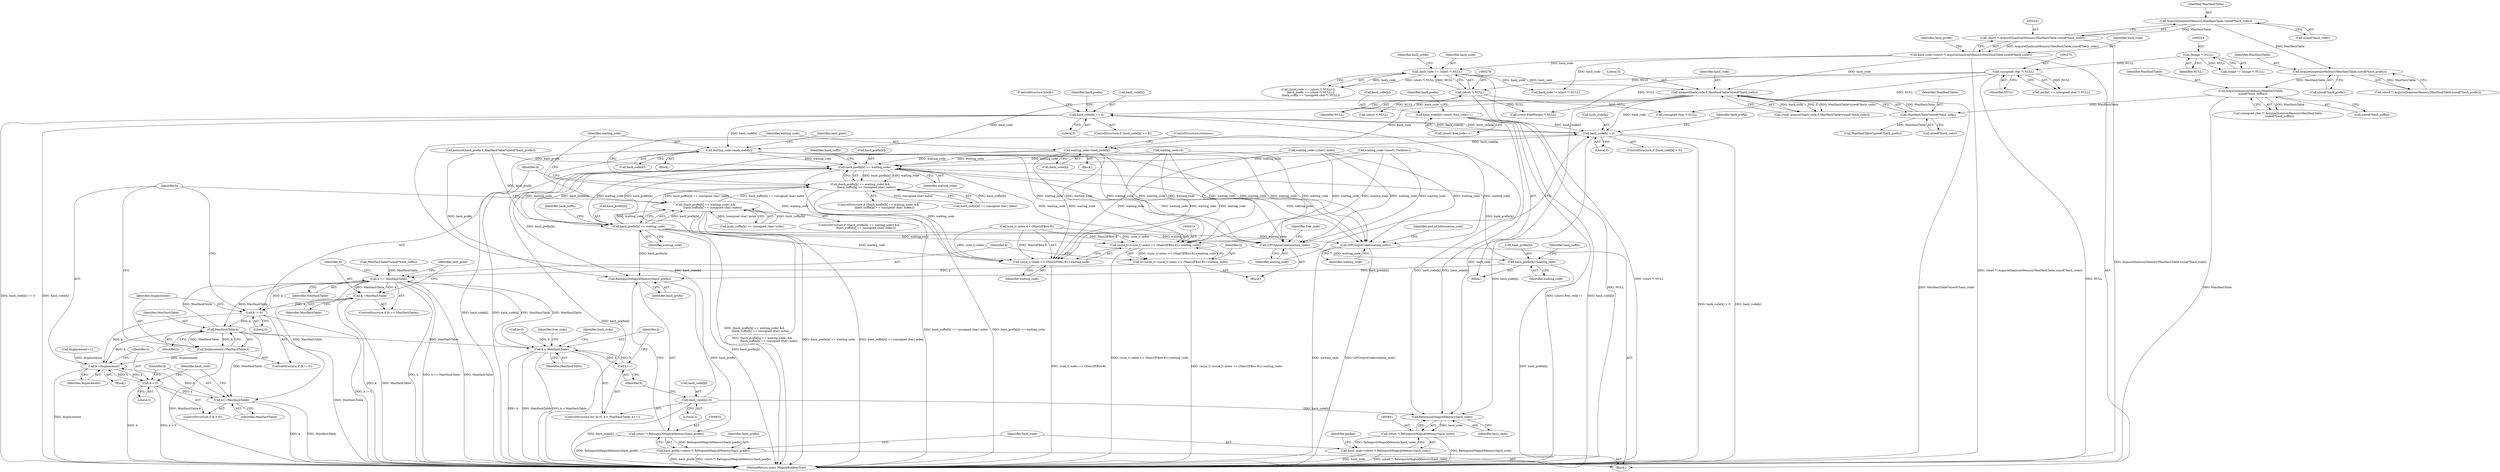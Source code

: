 digraph "0_ImageMagick6_19651f3db63fa1511ed83a348c4c82fa553f8d01@array" {
"1000592" [label="(Call,hash_code[k] == 0)"];
"1000352" [label="(Call,memset(hash_code,0,MaxHashTable*sizeof(*hash_code)))"];
"1000238" [label="(Call,hash_code=(short *) AcquireQuantumMemory(MaxHashTable,sizeof(*hash_code)))"];
"1000240" [label="(Call,(short *) AcquireQuantumMemory(MaxHashTable,sizeof(*hash_code)))"];
"1000242" [label="(Call,AcquireQuantumMemory(MaxHashTable,sizeof(*hash_code)))"];
"1000273" [label="(Call,hash_code == (short *) NULL)"];
"1000275" [label="(Call,(short *) NULL)"];
"1000269" [label="(Call,(unsigned char *) NULL)"];
"1000223" [label="(Call,(Image *) NULL)"];
"1000355" [label="(Call,MaxHashTable*sizeof(*hash_code))"];
"1000260" [label="(Call,AcquireQuantumMemory(MaxHashTable,\n    sizeof(*hash_suffix)))"];
"1000251" [label="(Call,AcquireQuantumMemory(MaxHashTable,sizeof(*hash_prefix)))"];
"1000543" [label="(Call,hash_code[k] > 0)"];
"1000634" [label="(Call,hash_code[k]=(short) free_code++)"];
"1000665" [label="(Call,hash_code[k]=0)"];
"1000592" [label="(Call,hash_code[k] == 0)"];
"1000564" [label="(Call,waiting_code=hash_code[k])"];
"1000518" [label="(Call,(ssize_t) (((size_t) index << (MaxGIFBits-8))+waiting_code))"];
"1000516" [label="(Call,k=(ssize_t) (((size_t) index << (MaxGIFBits-8))+waiting_code))"];
"1000530" [label="(Call,k >= MaxHashTable)"];
"1000533" [label="(Call,k-=MaxHashTable)"];
"1000571" [label="(Call,k != 0)"];
"1000576" [label="(Call,MaxHashTable-k)"];
"1000574" [label="(Call,displacement=MaxHashTable-k)"];
"1000581" [label="(Call,k-=displacement)"];
"1000585" [label="(Call,k < 0)"];
"1000588" [label="(Call,k+=MaxHashTable)"];
"1000660" [label="(Call,k < MaxHashTable)"];
"1000663" [label="(Call,k++)"];
"1000520" [label="(Call,((size_t) index << (MaxGIFBits-8))+waiting_code)"];
"1000551" [label="(Call,hash_prefix[k] == waiting_code)"];
"1000550" [label="(Call,(hash_prefix[k] == waiting_code) &&\n              (hash_suffix[k] == (unsigned char) index))"];
"1000599" [label="(Call,(hash_prefix[k] == waiting_code) &&\n                (hash_suffix[k] == (unsigned char) index))"];
"1000600" [label="(Call,hash_prefix[k] == waiting_code)"];
"1000627" [label="(Call,GIFOutputCode(waiting_code))"];
"1000642" [label="(Call,hash_prefix[k]=waiting_code)"];
"1000836" [label="(Call,RelinquishMagickMemory(hash_prefix))"];
"1000834" [label="(Call,(short *) RelinquishMagickMemory(hash_prefix))"];
"1000832" [label="(Call,hash_prefix=(short *) RelinquishMagickMemory(hash_prefix))"];
"1000768" [label="(Call,GIFOutputCode(waiting_code))"];
"1000613" [label="(Call,waiting_code=hash_code[k])"];
"1000842" [label="(Call,RelinquishMagickMemory(hash_code))"];
"1000840" [label="(Call,(short *) RelinquishMagickMemory(hash_code))"];
"1000838" [label="(Call,hash_code=(short *) RelinquishMagickMemory(hash_code))"];
"1000576" [label="(Call,MaxHashTable-k)"];
"1000660" [label="(Call,k < MaxHashTable)"];
"1000275" [label="(Call,(short *) NULL)"];
"1000277" [label="(Identifier,NULL)"];
"1000544" [label="(Call,hash_code[k])"];
"1000597" [label="(ControlStructure,break;)"];
"1000600" [label="(Call,hash_prefix[k] == waiting_code)"];
"1000573" [label="(Literal,0)"];
"1000252" [label="(Identifier,MaxHashTable)"];
"1000768" [label="(Call,GIFOutputCode(waiting_code))"];
"1000663" [label="(Call,k++)"];
"1000642" [label="(Call,hash_prefix[k]=waiting_code)"];
"1000552" [label="(Call,hash_prefix[k])"];
"1000357" [label="(Call,sizeof(*hash_code))"];
"1000604" [label="(Identifier,waiting_code)"];
"1000272" [label="(Call,(hash_code == (short *) NULL) ||\n      (hash_prefix == (short *) NULL) ||\n      (hash_suffix == (unsigned char *) NULL))"];
"1000547" [label="(Literal,0)"];
"1000615" [label="(Call,hash_code[k])"];
"1000375" [label="(Call,MaxHashTable*sizeof(*hash_suffix))"];
"1000260" [label="(Call,AcquireQuantumMemory(MaxHashTable,\n    sizeof(*hash_suffix)))"];
"1000553" [label="(Identifier,hash_prefix)"];
"1000473" [label="(Call,waiting_code=(short) (*indexes))"];
"1000362" [label="(Call,memset(hash_prefix,0,MaxHashTable*sizeof(*hash_prefix)))"];
"1000225" [label="(Identifier,NULL)"];
"1000836" [label="(Call,RelinquishMagickMemory(hash_prefix))"];
"1000355" [label="(Call,MaxHashTable*sizeof(*hash_code))"];
"1000664" [label="(Identifier,k)"];
"1000612" [label="(Block,)"];
"1000628" [label="(Identifier,waiting_code)"];
"1000594" [label="(Identifier,hash_code)"];
"1000423" [label="(Call,waiting_code=0)"];
"1000662" [label="(Identifier,MaxHashTable)"];
"1000460" [label="(Call,(const PixelPacket *) NULL)"];
"1000570" [label="(ControlStructure,if (k != 0))"];
"1000116" [label="(Block,)"];
"1000258" [label="(Call,(unsigned char *) AcquireQuantumMemory(MaxHashTable,\n    sizeof(*hash_suffix)))"];
"1000596" [label="(Literal,0)"];
"1000520" [label="(Call,((size_t) index << (MaxGIFBits-8))+waiting_code)"];
"1000834" [label="(Call,(short *) RelinquishMagickMemory(hash_prefix))"];
"1000649" [label="(Identifier,hash_suffix)"];
"1000564" [label="(Call,waiting_code=hash_code[k])"];
"1000669" [label="(Literal,0)"];
"1000769" [label="(Identifier,waiting_code)"];
"1000671" [label="(Identifier,free_code)"];
"1000592" [label="(Call,hash_code[k] == 0)"];
"1000517" [label="(Identifier,k)"];
"1000542" [label="(ControlStructure,if (hash_code[k] > 0))"];
"1000832" [label="(Call,hash_prefix=(short *) RelinquishMagickMemory(hash_prefix))"];
"1000253" [label="(Call,sizeof(*hash_prefix))"];
"1000565" [label="(Identifier,waiting_code)"];
"1000261" [label="(Identifier,MaxHashTable)"];
"1000537" [label="(Identifier,next_pixel)"];
"1000550" [label="(Call,(hash_prefix[k] == waiting_code) &&\n              (hash_suffix[k] == (unsigned char) index))"];
"1000588" [label="(Call,k+=MaxHashTable)"];
"1000571" [label="(Call,k != 0)"];
"1000577" [label="(Identifier,MaxHashTable)"];
"1000555" [label="(Identifier,waiting_code)"];
"1000352" [label="(Call,memset(hash_code,0,MaxHashTable*sizeof(*hash_code)))"];
"1000242" [label="(Call,AcquireQuantumMemory(MaxHashTable,sizeof(*hash_code)))"];
"1000843" [label="(Identifier,hash_code)"];
"1000530" [label="(Call,k >= MaxHashTable)"];
"1000635" [label="(Call,hash_code[k])"];
"1000350" [label="(Call,(void) memset(hash_code,0,MaxHashTable*sizeof(*hash_code)))"];
"1000303" [label="(Call,hash_code != (short *) NULL)"];
"1000656" [label="(ControlStructure,for (k=0; k < MaxHashTable; k++))"];
"1000543" [label="(Call,hash_code[k] > 0)"];
"1000549" [label="(ControlStructure,if ((hash_prefix[k] == waiting_code) &&\n              (hash_suffix[k] == (unsigned char) index)))"];
"1000634" [label="(Call,hash_code[k]=(short) free_code++)"];
"1000586" [label="(Identifier,k)"];
"1000643" [label="(Call,hash_prefix[k])"];
"1000582" [label="(Identifier,k)"];
"1000267" [label="(Call,packet == (unsigned char *) NULL)"];
"1000532" [label="(Identifier,MaxHashTable)"];
"1000613" [label="(Call,waiting_code=hash_code[k])"];
"1000535" [label="(Identifier,MaxHashTable)"];
"1000585" [label="(Call,k < 0)"];
"1000627" [label="(Call,GIFOutputCode(waiting_code))"];
"1000558" [label="(Identifier,hash_suffix)"];
"1000583" [label="(Identifier,displacement)"];
"1000569" [label="(ControlStructure,continue;)"];
"1000638" [label="(Call,(short) free_code++)"];
"1000534" [label="(Identifier,k)"];
"1000521" [label="(Call,(size_t) index << (MaxGIFBits-8))"];
"1000644" [label="(Identifier,hash_prefix)"];
"1000269" [label="(Call,(unsigned char *) NULL)"];
"1000240" [label="(Call,(short *) AcquireQuantumMemory(MaxHashTable,sizeof(*hash_code)))"];
"1000531" [label="(Identifier,k)"];
"1000771" [label="(Identifier,end_of_information_code)"];
"1000248" [label="(Identifier,hash_prefix)"];
"1000587" [label="(Literal,0)"];
"1000666" [label="(Call,hash_code[k])"];
"1000244" [label="(Call,sizeof(*hash_code))"];
"1000837" [label="(Identifier,hash_prefix)"];
"1000614" [label="(Identifier,waiting_code)"];
"1000619" [label="(Identifier,next_pixel)"];
"1000516" [label="(Call,k=(ssize_t) (((size_t) index << (MaxGIFBits-8))+waiting_code))"];
"1000667" [label="(Identifier,hash_code)"];
"1000518" [label="(Call,(ssize_t) (((size_t) index << (MaxGIFBits-8))+waiting_code))"];
"1000607" [label="(Identifier,hash_suffix)"];
"1000271" [label="(Identifier,NULL)"];
"1000238" [label="(Call,hash_code=(short *) AcquireQuantumMemory(MaxHashTable,sizeof(*hash_code)))"];
"1000539" [label="(Call,displacement=1)"];
"1000293" [label="(Call,(unsigned char *) NULL)"];
"1000223" [label="(Call,(Image *) NULL)"];
"1000661" [label="(Identifier,k)"];
"1000365" [label="(Call,MaxHashTable*sizeof(*hash_prefix))"];
"1000665" [label="(Call,hash_code[k]=0)"];
"1000633" [label="(Block,)"];
"1000574" [label="(Call,displacement=MaxHashTable-k)"];
"1000572" [label="(Identifier,k)"];
"1000833" [label="(Identifier,hash_prefix)"];
"1000563" [label="(Block,)"];
"1000602" [label="(Identifier,hash_prefix)"];
"1000842" [label="(Call,RelinquishMagickMemory(hash_code))"];
"1000591" [label="(ControlStructure,if (hash_code[k] == 0))"];
"1000684" [label="(Call,waiting_code=(short) index)"];
"1000590" [label="(Identifier,MaxHashTable)"];
"1000262" [label="(Call,sizeof(*hash_suffix))"];
"1000605" [label="(Call,hash_suffix[k] == (unsigned char) index)"];
"1000529" [label="(ControlStructure,if (k >= MaxHashTable))"];
"1000580" [label="(Block,)"];
"1000646" [label="(Identifier,waiting_code)"];
"1000239" [label="(Identifier,hash_code)"];
"1000575" [label="(Identifier,displacement)"];
"1000280" [label="(Identifier,hash_prefix)"];
"1000599" [label="(Call,(hash_prefix[k] == waiting_code) &&\n                (hash_suffix[k] == (unsigned char) index))"];
"1000598" [label="(ControlStructure,if ((hash_prefix[k] == waiting_code) &&\n                (hash_suffix[k] == (unsigned char) index)))"];
"1000589" [label="(Identifier,k)"];
"1000584" [label="(ControlStructure,if (k < 0))"];
"1000581" [label="(Call,k-=displacement)"];
"1000840" [label="(Call,(short *) RelinquishMagickMemory(hash_code))"];
"1000354" [label="(Literal,0)"];
"1000578" [label="(Identifier,k)"];
"1000251" [label="(Call,AcquireQuantumMemory(MaxHashTable,sizeof(*hash_prefix)))"];
"1000852" [label="(MethodReturn,static MagickBooleanType)"];
"1000839" [label="(Identifier,hash_code)"];
"1000281" [label="(Call,(short *) NULL)"];
"1000601" [label="(Call,hash_prefix[k])"];
"1000566" [label="(Call,hash_code[k])"];
"1000501" [label="(Block,)"];
"1000249" [label="(Call,(short *) AcquireQuantumMemory(MaxHashTable,sizeof(*hash_prefix)))"];
"1000593" [label="(Call,hash_code[k])"];
"1000845" [label="(Identifier,packet)"];
"1000273" [label="(Call,hash_code == (short *) NULL)"];
"1000356" [label="(Identifier,MaxHashTable)"];
"1000528" [label="(Identifier,waiting_code)"];
"1000221" [label="(Call,image != (Image *) NULL)"];
"1000551" [label="(Call,hash_prefix[k] == waiting_code)"];
"1000556" [label="(Call,hash_suffix[k] == (unsigned char) index)"];
"1000243" [label="(Identifier,MaxHashTable)"];
"1000631" [label="(Identifier,free_code)"];
"1000838" [label="(Call,hash_code=(short *) RelinquishMagickMemory(hash_code))"];
"1000353" [label="(Identifier,hash_code)"];
"1000657" [label="(Call,k=0)"];
"1000274" [label="(Identifier,hash_code)"];
"1000533" [label="(Call,k-=MaxHashTable)"];
"1000592" -> "1000591"  [label="AST: "];
"1000592" -> "1000596"  [label="CFG: "];
"1000593" -> "1000592"  [label="AST: "];
"1000596" -> "1000592"  [label="AST: "];
"1000597" -> "1000592"  [label="CFG: "];
"1000602" -> "1000592"  [label="CFG: "];
"1000592" -> "1000852"  [label="DDG: hash_code[k] == 0"];
"1000592" -> "1000852"  [label="DDG: hash_code[k]"];
"1000592" -> "1000543"  [label="DDG: hash_code[k]"];
"1000352" -> "1000592"  [label="DDG: hash_code"];
"1000543" -> "1000592"  [label="DDG: hash_code[k]"];
"1000592" -> "1000613"  [label="DDG: hash_code[k]"];
"1000592" -> "1000842"  [label="DDG: hash_code[k]"];
"1000352" -> "1000350"  [label="AST: "];
"1000352" -> "1000355"  [label="CFG: "];
"1000353" -> "1000352"  [label="AST: "];
"1000354" -> "1000352"  [label="AST: "];
"1000355" -> "1000352"  [label="AST: "];
"1000350" -> "1000352"  [label="CFG: "];
"1000352" -> "1000852"  [label="DDG: MaxHashTable*sizeof(*hash_code)"];
"1000352" -> "1000350"  [label="DDG: hash_code"];
"1000352" -> "1000350"  [label="DDG: 0"];
"1000352" -> "1000350"  [label="DDG: MaxHashTable*sizeof(*hash_code)"];
"1000238" -> "1000352"  [label="DDG: hash_code"];
"1000273" -> "1000352"  [label="DDG: hash_code"];
"1000355" -> "1000352"  [label="DDG: MaxHashTable"];
"1000352" -> "1000543"  [label="DDG: hash_code"];
"1000352" -> "1000564"  [label="DDG: hash_code"];
"1000352" -> "1000613"  [label="DDG: hash_code"];
"1000352" -> "1000842"  [label="DDG: hash_code"];
"1000238" -> "1000116"  [label="AST: "];
"1000238" -> "1000240"  [label="CFG: "];
"1000239" -> "1000238"  [label="AST: "];
"1000240" -> "1000238"  [label="AST: "];
"1000248" -> "1000238"  [label="CFG: "];
"1000238" -> "1000852"  [label="DDG: (short *) AcquireQuantumMemory(MaxHashTable,sizeof(*hash_code))"];
"1000240" -> "1000238"  [label="DDG: AcquireQuantumMemory(MaxHashTable,sizeof(*hash_code))"];
"1000238" -> "1000273"  [label="DDG: hash_code"];
"1000238" -> "1000303"  [label="DDG: hash_code"];
"1000240" -> "1000242"  [label="CFG: "];
"1000241" -> "1000240"  [label="AST: "];
"1000242" -> "1000240"  [label="AST: "];
"1000240" -> "1000852"  [label="DDG: AcquireQuantumMemory(MaxHashTable,sizeof(*hash_code))"];
"1000242" -> "1000240"  [label="DDG: MaxHashTable"];
"1000242" -> "1000244"  [label="CFG: "];
"1000243" -> "1000242"  [label="AST: "];
"1000244" -> "1000242"  [label="AST: "];
"1000242" -> "1000251"  [label="DDG: MaxHashTable"];
"1000273" -> "1000272"  [label="AST: "];
"1000273" -> "1000275"  [label="CFG: "];
"1000274" -> "1000273"  [label="AST: "];
"1000275" -> "1000273"  [label="AST: "];
"1000280" -> "1000273"  [label="CFG: "];
"1000272" -> "1000273"  [label="CFG: "];
"1000273" -> "1000852"  [label="DDG: (short *) NULL"];
"1000273" -> "1000272"  [label="DDG: hash_code"];
"1000273" -> "1000272"  [label="DDG: (short *) NULL"];
"1000275" -> "1000273"  [label="DDG: NULL"];
"1000273" -> "1000303"  [label="DDG: hash_code"];
"1000275" -> "1000277"  [label="CFG: "];
"1000276" -> "1000275"  [label="AST: "];
"1000277" -> "1000275"  [label="AST: "];
"1000275" -> "1000852"  [label="DDG: NULL"];
"1000269" -> "1000275"  [label="DDG: NULL"];
"1000275" -> "1000281"  [label="DDG: NULL"];
"1000275" -> "1000293"  [label="DDG: NULL"];
"1000275" -> "1000460"  [label="DDG: NULL"];
"1000269" -> "1000267"  [label="AST: "];
"1000269" -> "1000271"  [label="CFG: "];
"1000270" -> "1000269"  [label="AST: "];
"1000271" -> "1000269"  [label="AST: "];
"1000267" -> "1000269"  [label="CFG: "];
"1000269" -> "1000852"  [label="DDG: NULL"];
"1000269" -> "1000267"  [label="DDG: NULL"];
"1000223" -> "1000269"  [label="DDG: NULL"];
"1000269" -> "1000293"  [label="DDG: NULL"];
"1000269" -> "1000460"  [label="DDG: NULL"];
"1000223" -> "1000221"  [label="AST: "];
"1000223" -> "1000225"  [label="CFG: "];
"1000224" -> "1000223"  [label="AST: "];
"1000225" -> "1000223"  [label="AST: "];
"1000221" -> "1000223"  [label="CFG: "];
"1000223" -> "1000221"  [label="DDG: NULL"];
"1000355" -> "1000357"  [label="CFG: "];
"1000356" -> "1000355"  [label="AST: "];
"1000357" -> "1000355"  [label="AST: "];
"1000260" -> "1000355"  [label="DDG: MaxHashTable"];
"1000355" -> "1000365"  [label="DDG: MaxHashTable"];
"1000260" -> "1000258"  [label="AST: "];
"1000260" -> "1000262"  [label="CFG: "];
"1000261" -> "1000260"  [label="AST: "];
"1000262" -> "1000260"  [label="AST: "];
"1000258" -> "1000260"  [label="CFG: "];
"1000260" -> "1000852"  [label="DDG: MaxHashTable"];
"1000260" -> "1000258"  [label="DDG: MaxHashTable"];
"1000251" -> "1000260"  [label="DDG: MaxHashTable"];
"1000251" -> "1000249"  [label="AST: "];
"1000251" -> "1000253"  [label="CFG: "];
"1000252" -> "1000251"  [label="AST: "];
"1000253" -> "1000251"  [label="AST: "];
"1000249" -> "1000251"  [label="CFG: "];
"1000251" -> "1000249"  [label="DDG: MaxHashTable"];
"1000543" -> "1000542"  [label="AST: "];
"1000543" -> "1000547"  [label="CFG: "];
"1000544" -> "1000543"  [label="AST: "];
"1000547" -> "1000543"  [label="AST: "];
"1000553" -> "1000543"  [label="CFG: "];
"1000628" -> "1000543"  [label="CFG: "];
"1000543" -> "1000852"  [label="DDG: hash_code[k] > 0"];
"1000543" -> "1000852"  [label="DDG: hash_code[k]"];
"1000634" -> "1000543"  [label="DDG: hash_code[k]"];
"1000665" -> "1000543"  [label="DDG: hash_code[k]"];
"1000543" -> "1000564"  [label="DDG: hash_code[k]"];
"1000543" -> "1000842"  [label="DDG: hash_code[k]"];
"1000634" -> "1000633"  [label="AST: "];
"1000634" -> "1000638"  [label="CFG: "];
"1000635" -> "1000634"  [label="AST: "];
"1000638" -> "1000634"  [label="AST: "];
"1000644" -> "1000634"  [label="CFG: "];
"1000634" -> "1000852"  [label="DDG: (short) free_code++"];
"1000634" -> "1000852"  [label="DDG: hash_code[k]"];
"1000634" -> "1000842"  [label="DDG: hash_code[k]"];
"1000665" -> "1000656"  [label="AST: "];
"1000665" -> "1000669"  [label="CFG: "];
"1000666" -> "1000665"  [label="AST: "];
"1000669" -> "1000665"  [label="AST: "];
"1000664" -> "1000665"  [label="CFG: "];
"1000665" -> "1000852"  [label="DDG: hash_code[k]"];
"1000665" -> "1000842"  [label="DDG: hash_code[k]"];
"1000564" -> "1000563"  [label="AST: "];
"1000564" -> "1000566"  [label="CFG: "];
"1000565" -> "1000564"  [label="AST: "];
"1000566" -> "1000564"  [label="AST: "];
"1000569" -> "1000564"  [label="CFG: "];
"1000564" -> "1000852"  [label="DDG: hash_code[k]"];
"1000564" -> "1000518"  [label="DDG: waiting_code"];
"1000564" -> "1000520"  [label="DDG: waiting_code"];
"1000564" -> "1000551"  [label="DDG: waiting_code"];
"1000564" -> "1000627"  [label="DDG: waiting_code"];
"1000564" -> "1000768"  [label="DDG: waiting_code"];
"1000518" -> "1000516"  [label="AST: "];
"1000518" -> "1000520"  [label="CFG: "];
"1000519" -> "1000518"  [label="AST: "];
"1000520" -> "1000518"  [label="AST: "];
"1000516" -> "1000518"  [label="CFG: "];
"1000518" -> "1000852"  [label="DDG: ((size_t) index << (MaxGIFBits-8))+waiting_code"];
"1000518" -> "1000516"  [label="DDG: ((size_t) index << (MaxGIFBits-8))+waiting_code"];
"1000521" -> "1000518"  [label="DDG: (size_t) index"];
"1000521" -> "1000518"  [label="DDG: MaxGIFBits-8"];
"1000613" -> "1000518"  [label="DDG: waiting_code"];
"1000684" -> "1000518"  [label="DDG: waiting_code"];
"1000551" -> "1000518"  [label="DDG: waiting_code"];
"1000473" -> "1000518"  [label="DDG: waiting_code"];
"1000600" -> "1000518"  [label="DDG: waiting_code"];
"1000423" -> "1000518"  [label="DDG: waiting_code"];
"1000516" -> "1000501"  [label="AST: "];
"1000517" -> "1000516"  [label="AST: "];
"1000531" -> "1000516"  [label="CFG: "];
"1000516" -> "1000852"  [label="DDG: (ssize_t) (((size_t) index << (MaxGIFBits-8))+waiting_code)"];
"1000516" -> "1000530"  [label="DDG: k"];
"1000530" -> "1000529"  [label="AST: "];
"1000530" -> "1000532"  [label="CFG: "];
"1000531" -> "1000530"  [label="AST: "];
"1000532" -> "1000530"  [label="AST: "];
"1000534" -> "1000530"  [label="CFG: "];
"1000537" -> "1000530"  [label="CFG: "];
"1000530" -> "1000852"  [label="DDG: k"];
"1000530" -> "1000852"  [label="DDG: k >= MaxHashTable"];
"1000530" -> "1000852"  [label="DDG: MaxHashTable"];
"1000375" -> "1000530"  [label="DDG: MaxHashTable"];
"1000660" -> "1000530"  [label="DDG: MaxHashTable"];
"1000576" -> "1000530"  [label="DDG: MaxHashTable"];
"1000530" -> "1000533"  [label="DDG: MaxHashTable"];
"1000530" -> "1000533"  [label="DDG: k"];
"1000530" -> "1000571"  [label="DDG: k"];
"1000530" -> "1000576"  [label="DDG: MaxHashTable"];
"1000530" -> "1000588"  [label="DDG: MaxHashTable"];
"1000530" -> "1000660"  [label="DDG: MaxHashTable"];
"1000533" -> "1000529"  [label="AST: "];
"1000533" -> "1000535"  [label="CFG: "];
"1000534" -> "1000533"  [label="AST: "];
"1000535" -> "1000533"  [label="AST: "];
"1000537" -> "1000533"  [label="CFG: "];
"1000533" -> "1000852"  [label="DDG: k"];
"1000533" -> "1000852"  [label="DDG: MaxHashTable"];
"1000533" -> "1000571"  [label="DDG: k"];
"1000571" -> "1000570"  [label="AST: "];
"1000571" -> "1000573"  [label="CFG: "];
"1000572" -> "1000571"  [label="AST: "];
"1000573" -> "1000571"  [label="AST: "];
"1000575" -> "1000571"  [label="CFG: "];
"1000582" -> "1000571"  [label="CFG: "];
"1000571" -> "1000852"  [label="DDG: k != 0"];
"1000571" -> "1000576"  [label="DDG: k"];
"1000571" -> "1000581"  [label="DDG: k"];
"1000576" -> "1000574"  [label="AST: "];
"1000576" -> "1000578"  [label="CFG: "];
"1000577" -> "1000576"  [label="AST: "];
"1000578" -> "1000576"  [label="AST: "];
"1000574" -> "1000576"  [label="CFG: "];
"1000576" -> "1000852"  [label="DDG: MaxHashTable"];
"1000576" -> "1000574"  [label="DDG: MaxHashTable"];
"1000576" -> "1000574"  [label="DDG: k"];
"1000576" -> "1000581"  [label="DDG: k"];
"1000576" -> "1000588"  [label="DDG: MaxHashTable"];
"1000576" -> "1000660"  [label="DDG: MaxHashTable"];
"1000574" -> "1000570"  [label="AST: "];
"1000575" -> "1000574"  [label="AST: "];
"1000582" -> "1000574"  [label="CFG: "];
"1000574" -> "1000852"  [label="DDG: MaxHashTable-k"];
"1000574" -> "1000581"  [label="DDG: displacement"];
"1000581" -> "1000580"  [label="AST: "];
"1000581" -> "1000583"  [label="CFG: "];
"1000582" -> "1000581"  [label="AST: "];
"1000583" -> "1000581"  [label="AST: "];
"1000586" -> "1000581"  [label="CFG: "];
"1000581" -> "1000852"  [label="DDG: displacement"];
"1000539" -> "1000581"  [label="DDG: displacement"];
"1000588" -> "1000581"  [label="DDG: k"];
"1000585" -> "1000581"  [label="DDG: k"];
"1000581" -> "1000585"  [label="DDG: k"];
"1000585" -> "1000584"  [label="AST: "];
"1000585" -> "1000587"  [label="CFG: "];
"1000586" -> "1000585"  [label="AST: "];
"1000587" -> "1000585"  [label="AST: "];
"1000589" -> "1000585"  [label="CFG: "];
"1000594" -> "1000585"  [label="CFG: "];
"1000585" -> "1000852"  [label="DDG: k"];
"1000585" -> "1000852"  [label="DDG: k < 0"];
"1000585" -> "1000588"  [label="DDG: k"];
"1000588" -> "1000584"  [label="AST: "];
"1000588" -> "1000590"  [label="CFG: "];
"1000589" -> "1000588"  [label="AST: "];
"1000590" -> "1000588"  [label="AST: "];
"1000594" -> "1000588"  [label="CFG: "];
"1000588" -> "1000852"  [label="DDG: k"];
"1000588" -> "1000852"  [label="DDG: MaxHashTable"];
"1000660" -> "1000656"  [label="AST: "];
"1000660" -> "1000662"  [label="CFG: "];
"1000661" -> "1000660"  [label="AST: "];
"1000662" -> "1000660"  [label="AST: "];
"1000667" -> "1000660"  [label="CFG: "];
"1000671" -> "1000660"  [label="CFG: "];
"1000660" -> "1000852"  [label="DDG: k < MaxHashTable"];
"1000660" -> "1000852"  [label="DDG: k"];
"1000660" -> "1000852"  [label="DDG: MaxHashTable"];
"1000663" -> "1000660"  [label="DDG: k"];
"1000657" -> "1000660"  [label="DDG: k"];
"1000660" -> "1000663"  [label="DDG: k"];
"1000663" -> "1000656"  [label="AST: "];
"1000663" -> "1000664"  [label="CFG: "];
"1000664" -> "1000663"  [label="AST: "];
"1000661" -> "1000663"  [label="CFG: "];
"1000520" -> "1000528"  [label="CFG: "];
"1000521" -> "1000520"  [label="AST: "];
"1000528" -> "1000520"  [label="AST: "];
"1000520" -> "1000852"  [label="DDG: (size_t) index << (MaxGIFBits-8)"];
"1000521" -> "1000520"  [label="DDG: (size_t) index"];
"1000521" -> "1000520"  [label="DDG: MaxGIFBits-8"];
"1000613" -> "1000520"  [label="DDG: waiting_code"];
"1000684" -> "1000520"  [label="DDG: waiting_code"];
"1000551" -> "1000520"  [label="DDG: waiting_code"];
"1000473" -> "1000520"  [label="DDG: waiting_code"];
"1000600" -> "1000520"  [label="DDG: waiting_code"];
"1000423" -> "1000520"  [label="DDG: waiting_code"];
"1000551" -> "1000550"  [label="AST: "];
"1000551" -> "1000555"  [label="CFG: "];
"1000552" -> "1000551"  [label="AST: "];
"1000555" -> "1000551"  [label="AST: "];
"1000558" -> "1000551"  [label="CFG: "];
"1000550" -> "1000551"  [label="CFG: "];
"1000551" -> "1000852"  [label="DDG: hash_prefix[k]"];
"1000551" -> "1000550"  [label="DDG: hash_prefix[k]"];
"1000551" -> "1000550"  [label="DDG: waiting_code"];
"1000642" -> "1000551"  [label="DDG: hash_prefix[k]"];
"1000600" -> "1000551"  [label="DDG: hash_prefix[k]"];
"1000600" -> "1000551"  [label="DDG: waiting_code"];
"1000362" -> "1000551"  [label="DDG: hash_prefix"];
"1000613" -> "1000551"  [label="DDG: waiting_code"];
"1000684" -> "1000551"  [label="DDG: waiting_code"];
"1000473" -> "1000551"  [label="DDG: waiting_code"];
"1000423" -> "1000551"  [label="DDG: waiting_code"];
"1000551" -> "1000600"  [label="DDG: hash_prefix[k]"];
"1000551" -> "1000600"  [label="DDG: waiting_code"];
"1000551" -> "1000627"  [label="DDG: waiting_code"];
"1000551" -> "1000768"  [label="DDG: waiting_code"];
"1000551" -> "1000836"  [label="DDG: hash_prefix[k]"];
"1000550" -> "1000549"  [label="AST: "];
"1000550" -> "1000556"  [label="CFG: "];
"1000556" -> "1000550"  [label="AST: "];
"1000565" -> "1000550"  [label="CFG: "];
"1000572" -> "1000550"  [label="CFG: "];
"1000550" -> "1000852"  [label="DDG: (hash_prefix[k] == waiting_code) &&\n              (hash_suffix[k] == (unsigned char) index)"];
"1000550" -> "1000852"  [label="DDG: hash_suffix[k] == (unsigned char) index"];
"1000550" -> "1000852"  [label="DDG: hash_prefix[k] == waiting_code"];
"1000599" -> "1000550"  [label="DDG: hash_suffix[k] == (unsigned char) index"];
"1000556" -> "1000550"  [label="DDG: hash_suffix[k]"];
"1000556" -> "1000550"  [label="DDG: (unsigned char) index"];
"1000550" -> "1000599"  [label="DDG: hash_suffix[k] == (unsigned char) index"];
"1000599" -> "1000598"  [label="AST: "];
"1000599" -> "1000600"  [label="CFG: "];
"1000599" -> "1000605"  [label="CFG: "];
"1000600" -> "1000599"  [label="AST: "];
"1000605" -> "1000599"  [label="AST: "];
"1000582" -> "1000599"  [label="CFG: "];
"1000614" -> "1000599"  [label="CFG: "];
"1000599" -> "1000852"  [label="DDG: (hash_prefix[k] == waiting_code) &&\n                (hash_suffix[k] == (unsigned char) index)"];
"1000599" -> "1000852"  [label="DDG: hash_prefix[k] == waiting_code"];
"1000599" -> "1000852"  [label="DDG: hash_suffix[k] == (unsigned char) index"];
"1000600" -> "1000599"  [label="DDG: hash_prefix[k]"];
"1000600" -> "1000599"  [label="DDG: waiting_code"];
"1000605" -> "1000599"  [label="DDG: hash_suffix[k]"];
"1000605" -> "1000599"  [label="DDG: (unsigned char) index"];
"1000600" -> "1000604"  [label="CFG: "];
"1000601" -> "1000600"  [label="AST: "];
"1000604" -> "1000600"  [label="AST: "];
"1000607" -> "1000600"  [label="CFG: "];
"1000600" -> "1000852"  [label="DDG: hash_prefix[k]"];
"1000362" -> "1000600"  [label="DDG: hash_prefix"];
"1000600" -> "1000627"  [label="DDG: waiting_code"];
"1000600" -> "1000768"  [label="DDG: waiting_code"];
"1000600" -> "1000836"  [label="DDG: hash_prefix[k]"];
"1000627" -> "1000501"  [label="AST: "];
"1000627" -> "1000628"  [label="CFG: "];
"1000628" -> "1000627"  [label="AST: "];
"1000631" -> "1000627"  [label="CFG: "];
"1000613" -> "1000627"  [label="DDG: waiting_code"];
"1000684" -> "1000627"  [label="DDG: waiting_code"];
"1000473" -> "1000627"  [label="DDG: waiting_code"];
"1000423" -> "1000627"  [label="DDG: waiting_code"];
"1000627" -> "1000642"  [label="DDG: waiting_code"];
"1000642" -> "1000633"  [label="AST: "];
"1000642" -> "1000646"  [label="CFG: "];
"1000643" -> "1000642"  [label="AST: "];
"1000646" -> "1000642"  [label="AST: "];
"1000649" -> "1000642"  [label="CFG: "];
"1000642" -> "1000852"  [label="DDG: hash_prefix[k]"];
"1000642" -> "1000836"  [label="DDG: hash_prefix[k]"];
"1000836" -> "1000834"  [label="AST: "];
"1000836" -> "1000837"  [label="CFG: "];
"1000837" -> "1000836"  [label="AST: "];
"1000834" -> "1000836"  [label="CFG: "];
"1000836" -> "1000834"  [label="DDG: hash_prefix"];
"1000362" -> "1000836"  [label="DDG: hash_prefix"];
"1000834" -> "1000832"  [label="AST: "];
"1000835" -> "1000834"  [label="AST: "];
"1000832" -> "1000834"  [label="CFG: "];
"1000834" -> "1000852"  [label="DDG: RelinquishMagickMemory(hash_prefix)"];
"1000834" -> "1000832"  [label="DDG: RelinquishMagickMemory(hash_prefix)"];
"1000832" -> "1000116"  [label="AST: "];
"1000833" -> "1000832"  [label="AST: "];
"1000839" -> "1000832"  [label="CFG: "];
"1000832" -> "1000852"  [label="DDG: (short *) RelinquishMagickMemory(hash_prefix)"];
"1000832" -> "1000852"  [label="DDG: hash_prefix"];
"1000768" -> "1000116"  [label="AST: "];
"1000768" -> "1000769"  [label="CFG: "];
"1000769" -> "1000768"  [label="AST: "];
"1000771" -> "1000768"  [label="CFG: "];
"1000768" -> "1000852"  [label="DDG: waiting_code"];
"1000768" -> "1000852"  [label="DDG: GIFOutputCode(waiting_code)"];
"1000613" -> "1000768"  [label="DDG: waiting_code"];
"1000684" -> "1000768"  [label="DDG: waiting_code"];
"1000473" -> "1000768"  [label="DDG: waiting_code"];
"1000423" -> "1000768"  [label="DDG: waiting_code"];
"1000613" -> "1000612"  [label="AST: "];
"1000613" -> "1000615"  [label="CFG: "];
"1000614" -> "1000613"  [label="AST: "];
"1000615" -> "1000613"  [label="AST: "];
"1000619" -> "1000613"  [label="CFG: "];
"1000613" -> "1000852"  [label="DDG: hash_code[k]"];
"1000842" -> "1000840"  [label="AST: "];
"1000842" -> "1000843"  [label="CFG: "];
"1000843" -> "1000842"  [label="AST: "];
"1000840" -> "1000842"  [label="CFG: "];
"1000842" -> "1000840"  [label="DDG: hash_code"];
"1000840" -> "1000838"  [label="AST: "];
"1000841" -> "1000840"  [label="AST: "];
"1000838" -> "1000840"  [label="CFG: "];
"1000840" -> "1000852"  [label="DDG: RelinquishMagickMemory(hash_code)"];
"1000840" -> "1000838"  [label="DDG: RelinquishMagickMemory(hash_code)"];
"1000838" -> "1000116"  [label="AST: "];
"1000839" -> "1000838"  [label="AST: "];
"1000845" -> "1000838"  [label="CFG: "];
"1000838" -> "1000852"  [label="DDG: hash_code"];
"1000838" -> "1000852"  [label="DDG: (short *) RelinquishMagickMemory(hash_code)"];
}
